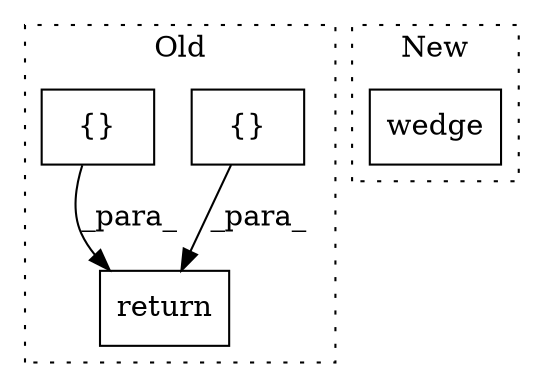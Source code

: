 digraph G {
subgraph cluster0 {
1 [label="{}" a="4" s="1200,1210" l="1,1" shape="box"];
3 [label="return" a="41" s="1143" l="7" shape="box"];
4 [label="{}" a="4" s="1187,1198" l="1,1" shape="box"];
label = "Old";
style="dotted";
}
subgraph cluster1 {
2 [label="wedge" a="32" s="1214,1223" l="6,1" shape="box"];
label = "New";
style="dotted";
}
1 -> 3 [label="_para_"];
4 -> 3 [label="_para_"];
}